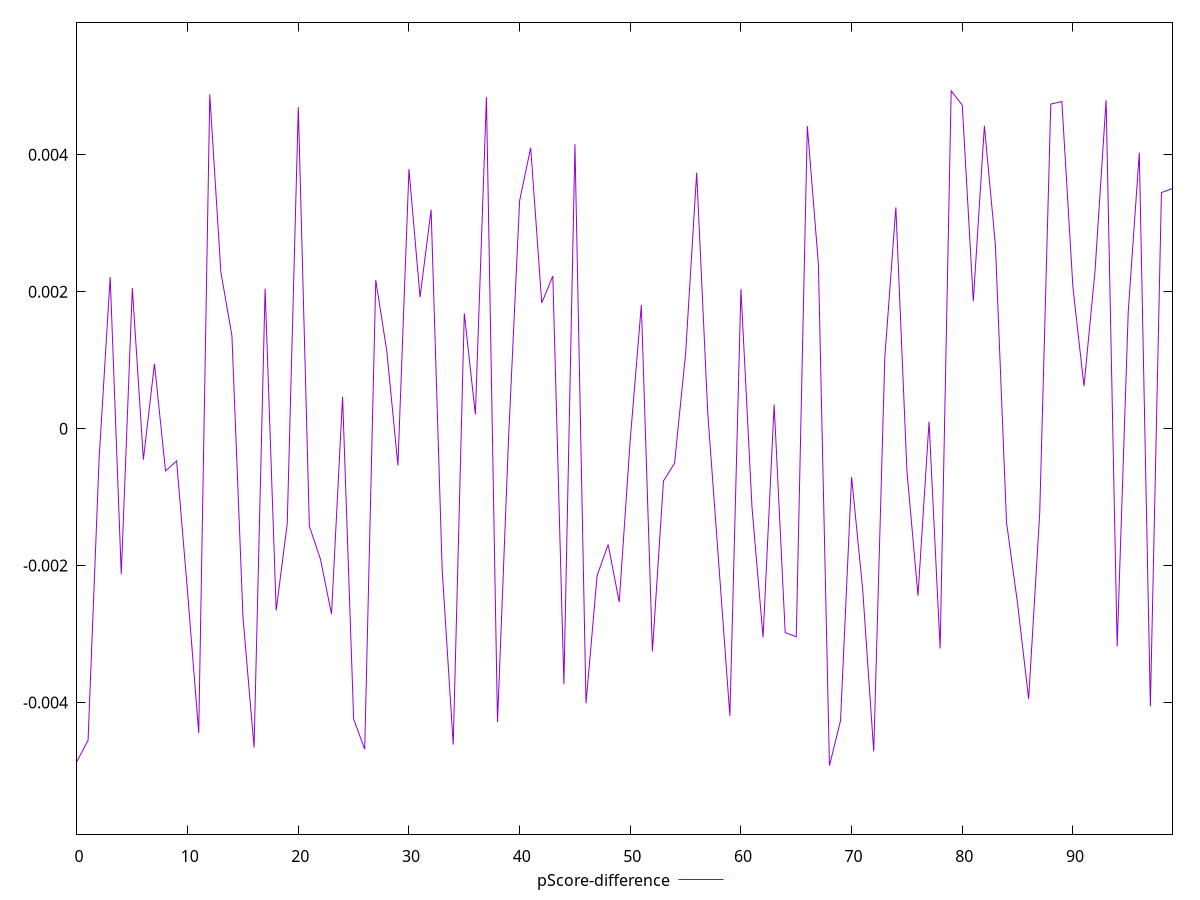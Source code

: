 reset

$pScoreDifference <<EOF
0 -0.004859490907918207
1 -0.004551838190512525
2 -0.00042990625233241264
3 0.0022166010173115813
4 -0.0021224065828904237
5 0.0020534954710184072
6 -0.0004520765897257917
7 0.0009490595558663273
8 -0.0006177016417482362
9 -0.0004708029407592962
10 -0.0024051605964375833
11 -0.004444355245260434
12 0.00488247792173635
13 0.002288292788613866
14 0.0013586339502269507
15 -0.0027553499538891524
16 -0.004657238993890145
17 0.002046102819214801
18 -0.0026561014343471356
19 -0.001385142921625726
20 0.00469742710028298
21 -0.0014248622064864103
22 -0.0019060494364818714
23 -0.0027091538817790584
24 0.00046652037524597123
25 -0.004241538911259224
26 -0.004683076258720331
27 0.002170113521721584
28 0.0011291254399097284
29 -0.0005366228396339601
30 0.003790619442874177
31 0.0019210921948707993
32 0.0031985940478126418
33 -0.0020584220644788154
34 -0.004614870821425976
35 0.0016847107064720257
36 0.00020758942891030419
37 0.004843934534268679
38 -0.004285568387678018
39 -0.00014053859515161804
40 0.003331572188872256
41 0.00410476758119549
42 0.0018367174767563998
43 0.002229184205296164
44 -0.0037314826352402575
45 0.0041539918520590025
46 -0.0040110161830677615
47 -0.0021481845578363856
48 -0.0016921082753814654
49 -0.002532905228010418
50 -0.00015458368990517446
51 0.0018061284502742803
52 -0.0032541912213633895
53 -0.000763544798690341
54 -0.0005040162392841996
55 0.0010989131104984784
56 0.0037402406188449255
57 0.0002295218331025417
58 -0.001980071979472142
59 -0.004196958007564366
60 0.002037943271995468
61 -0.0011483852665578054
62 -0.0030477328483590194
63 0.00035199189882451076
64 -0.0029799475328337044
65 -0.00303850388184268
66 0.004421193294763759
67 0.002405571937902473
68 -0.004923046831959987
69 -0.004264600476516334
70 -0.0007057849411276074
71 -0.002345359410664938
72 -0.0047142241091305825
73 0.0010324351089724404
74 0.003233280636046998
75 -0.0006160805946974213
76 -0.002439907642786898
77 0.00010169137026361241
78 -0.003211648985004034
79 0.00493643082043993
80 0.004726012122259093
81 0.0018621523436105347
82 0.004424281025501076
83 0.0026758284928150022
84 -0.0013674917850802215
85 -0.002554976112067342
86 -0.003948430242066703
87 -0.0012366152898101168
88 0.004741572489949664
89 0.004779171135742
90 0.0020674918214638183
91 0.0006208458710160736
92 0.0023049906721596125
93 0.004797657402368927
94 -0.0031797690736804496
95 0.0017070946646366991
96 0.004030355179241107
97 -0.0040577340320983035
98 0.003448625986900322
99 0.003509736196473434
EOF

set key outside below
set xrange [0:99]
set yrange [-0.005923046831959987:0.00593643082043993]
set trange [-0.005923046831959987:0.00593643082043993]
set terminal svg size 640, 500 enhanced background rgb 'white'
set output "report_00025_2021-02-22T21:38:55.199Z/first-contentful-paint/samples/pages+cached/pScore-difference/values.svg"

plot $pScoreDifference title "pScore-difference" with line

reset
